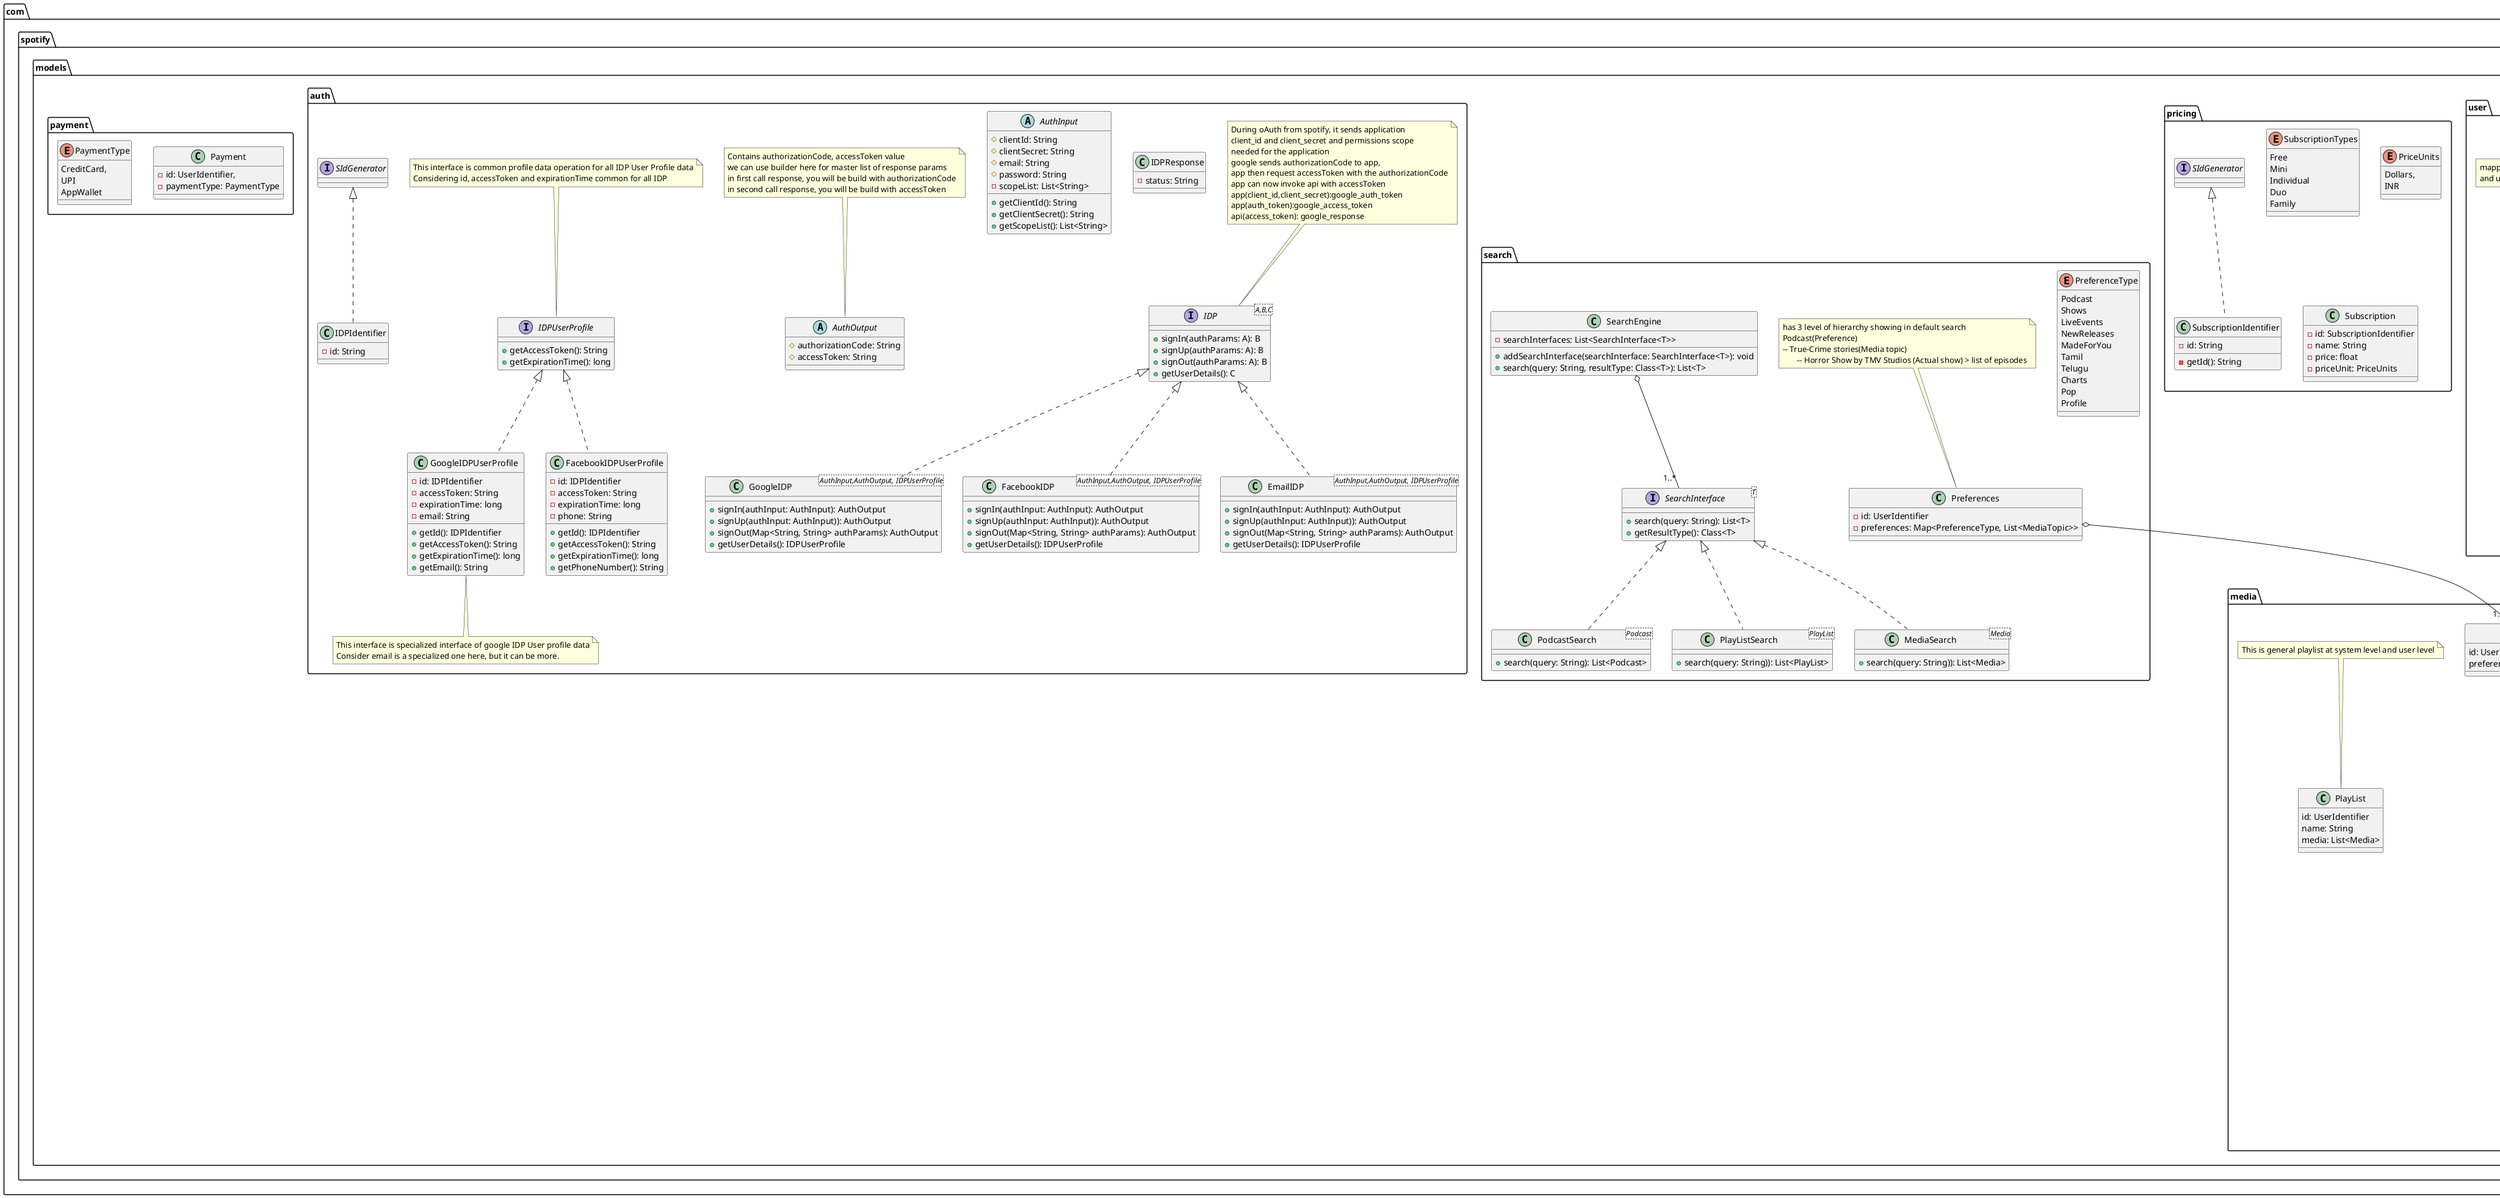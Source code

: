@startuml

package com.spotify.models.common{
    interface SIdGenerator<T>{
        + setSeedId(seedId: T): void
        + getId(): T
    }
    class SerialLongIdentifier<Long> implements SIdGenerator{
        + id: long
        + setSeedId(seedId: long)
        + getId(): long
    }
    class UserIdentifier<String> implements SIdGenerator{
        - userId: String
        + setSeedId(seedId: String)
        + getId(): String
    }
    class SerialIntIdentifier<Integer> implements SIdGenerator{
        - userId: String
        + setSeedId(seedId: String)
        + getId(): String
    }
    note top of UserIdentifier
        This class is a specialization of SIdGenerator,
        If user want to prefix or suffix something to existing long id
        generated from SIdGenerator, they can do it here
    end note
    enum CountryCode{
        IN
    }
}

package com.spotify.models.user{
    class User {
        - id: UserIdentifier
        - name: String
        - email: String
        - phoneNo: String
        - countryCode: CountryCode
        - dob: LocalDateTime
    }
    class Artist{
        - id: UserIdentifier
        - name: String
        - email: String
        - phoneNo: String
        - artistType: ArtistType
    }
    class Admin{
        - id: UserIdentifier
        - addAccount(accountId: UserIdentifier)
        - deleteAccount(accountId: UserIdentifier)
    }
    class Account{
        - id: UserIdentifier
        - accountStatus: AccountStatus
        - createdDate: LocalDateTime
    }
    note top of Account
        contains only account related information and all its mapping can be put it separate mapping entity
        So, idpId here will break SRP
        For Domain driven design, linking account to idp or payment can be put in separate entity when we
        start DAO,DTO, mapping DAO,DTO, Entity would come
        account_id user_id idp_id payment_id mapping can be evolved when designing operation/ services
    end note
    class UserLibrary{
        userId: UserIdentifier
        playlist: Map<PlaylistType, UserIdentifier>
    }
    class UserPayment{
        userId: UserIdentifier
        paymentId:
    }
    enum AccountStatus{
       Active,
       Disabled,
       Deleted
    }
    enum ActorType{
        User
        Artist
        Admin
    }
    class AccountUser{
        - accountId: UserIdentifier
        - userId: UserIdentifier
        - idpId: IDPIdentifier
    }
    note top of AccountUser{
        mapping entity discovered when we want to have a relation of account to user
        and user to idp
    }
}
package com.spotify.models.pricing{
    enum SubscriptionTypes{
        Free
        Mini
        Individual
        Duo
        Family
    }
    enum PriceUnits{
        Dollars,
        INR
    }
    class SubscriptionIdentifier implements SIdGenerator{
        - id: String
        - getId(): String
    }
    class Subscription{
        - id: SubscriptionIdentifier
        - name: String
        - price: float
        - priceUnit: PriceUnits
    }
}

package com.spotify.models.auth{
    interface IDP<A,B,C>{
        + signIn(authParams: A): B
        + signUp(authParams: A): B
        + signOut(authParams: A): B
        + getUserDetails(): C
    }
    note top of IDP
        During oAuth from spotify, it sends application
        client_id and client_secret and permissions scope
        needed for the application
        google sends authorizationCode to app,
        app then request accessToken with the authorizationCode
        app can now invoke api with accessToken
        app(client_id,client_secret):google_auth_token
        app(auth_token):google_access_token
        api(access_token): google_response
    end note
    class IDPResponse{
        - status: String
    }
    abstract class AuthInput{
        # clientId: String
        # clientSecret: String
        # email: String
        # password: String
        + getClientId(): String
        + getClientSecret(): String
        - scopeList: List<String>
        + getScopeList(): List<String>

    }
    abstract class AuthOutput{
        # authorizationCode: String
        # accessToken: String
    }
    note top of AuthOutput{
        Contains authorizationCode, accessToken value
        we can use builder here for master list of response params
        in first call response, you will be build with authorizationCode
        in second call response, you will be build with accessToken
    }
    interface IDPUserProfile{
        + getAccessToken(): String
        + getExpirationTime(): long
    }
    note top of IDPUserProfile
        This interface is common profile data operation for all IDP User Profile data
        Considering id, accessToken and expirationTime common for all IDP
    end note
    class IDPIdentifier implements SIdGenerator{
        - id: String
    }
    class GoogleIDPUserProfile implements IDPUserProfile{
        - id: IDPIdentifier
        - accessToken: String
        - expirationTime: long
        - email: String
        + getId(): IDPIdentifier
        + getAccessToken(): String
        + getExpirationTime(): long
        + getEmail(): String
    }
    note bottom of GoogleIDPUserProfile
        This interface is specialized interface of google IDP User profile data
        Consider email is a specialized one here, but it can be more.
    end note
    class FacebookIDPUserProfile implements IDPUserProfile{
        - id: IDPIdentifier
        - accessToken: String
        - expirationTime: long
        - phone: String
        + getId(): IDPIdentifier
        + getAccessToken(): String
        + getExpirationTime(): long
        + getPhoneNumber(): String
    }
    class GoogleIDP<AuthInput,AuthOutput, IDPUserProfile> implements IDP{
        + signIn(authInput: AuthInput): AuthOutput
        + signUp(authInput: AuthInput)): AuthOutput
        + signOut(Map<String, String> authParams): AuthOutput
        + getUserDetails(): IDPUserProfile
    }
    class FacebookIDP<AuthInput,AuthOutput, IDPUserProfile> implements IDP{
          + signIn(authInput: AuthInput): AuthOutput
          + signUp(authInput: AuthInput)): AuthOutput
          + signOut(Map<String, String> authParams): AuthOutput
          + getUserDetails(): IDPUserProfile
    }
    class EmailIDP<AuthInput,AuthOutput, IDPUserProfile> implements IDP{
         + signIn(authInput: AuthInput): AuthOutput
         + signUp(authInput: AuthInput)): AuthOutput
         + signOut(Map<String, String> authParams): AuthOutput
         + getUserDetails(): IDPUserProfile
    }
}

package com.spotify.models.media{
    enum AudioFormat{
        wav
        mp3
    }
    enum Genre{
        Pop,
        Rhythm
    }
    enum MediaType{
        Audio
        Video
    }
    enum ArtistType{
        Director
        Singer
    }
    class MediaIdentifier implements SIdGenerator{
        - id: long
        - getId(): long
    }
    abstract class BaseMedia{
        # id: MediaIdentifier
        # title: String
        # genre: Genre
        # duration: long
        # mediaType: MediaType
        # artist: List<Artist>
        # mediaUrl: String
        + getId(): long
        + getTitle(): String
        + getGenre(): Genre
        + getArtist(): List<Artist>
        + getDurationInMilliSecs(): long
        + getMediaType(): MediaType
        + getMediaUrl(): String
    }

    note top of BaseMedia
    This is to abstract media layer even it is audio system by keeping
    other videos, and so on to support in future
    end note

    enum Genre{
        Pop
        Rock
    }
    class Audio implements BaseMedia{
        lyrics: Map<LanguageCode, Lyrics >
        album: Album
    }
    class Lyrics{
        id: UserIdentifier
        languageCode: LanguageCode
        content: String
        contentUrl: String
    }
    enum LanguageCode{
        En_Us
        Hindi
        Tamil
        Telugu
    }
    'Home page listing
    class MediaTopic{
        id: UserIdentifier
        preference: List<MediaSubTopic>
    }
    class MediaSubTopic{
        id: UserIdentifier
        Genre: Genre
        playlist: Map<PlaylistType, UserIdentifier>
    }
    class PlaylistType{
        Podcast
        Show
        Album
        PlayList
        Artist
    }
    class Album{
        id: UserIdentifier
        genre: Genre
        mediaList: List<Media>
    }
    class Podcast{
        id: UserIdentifier
        genre: Genre
        episodes: List<Episode>
    }
    class Episode{
        id: SerialIntIdentifier
        title: String
        description: String
        media: Media
    }
    enum ShowGenre{
        Society
        Culture
        Comedy
    }
    class Show{
        id: SerialLongIdentifier
        genre: showGenre
        description: String
        media: Media
    }
    class PlayList{
        id: UserIdentifier
        name: String
        media: List<Media>
    }
    note top of PlayList
        This is general playlist at system level and user level
    end note
}
package com.spotify.models.payment{
    class Payment{
        - id: UserIdentifier,
        - paymentType: PaymentType
    }
    enum PaymentType{
        CreditCard,
        UPI
        AppWallet
    }
}

package com.spotify.models.search{
    enum PreferenceType{
      Podcast
      Shows
      LiveEvents
      NewReleases
      MadeForYou
      Tamil
      Telugu
      Charts
      Pop
      Profile
    }
    class Preferences{
        - id: UserIdentifier
        - preferences: Map<PreferenceType, List<MediaTopic>>
    }
    note top of Preferences
        has 3 level of hierarchy showing in default search
        Podcast(Preference)
        -- True-Crime stories(Media topic)
               -- Horror Show by TMV Studios (Actual show) > list of episodes
    end note
    interface SearchInterface<T>{
        + search(query: String): List<T>
        + getResultType(): Class<T>
    }
    class PodcastSearch<Podcast> implements SearchInterface{
        + search(query: String): List<Podcast>
    }
    class PlayListSearch<PlayList> implements SearchInterface{
        + search(query: String)): List<PlayList>
    }
    class MediaSearch<Media> implements SearchInterface{
        + search(query: String)): List<Media>
    }
    class SearchEngine{
        - searchInterfaces: List<SearchInterface<T>>
        + addSearchInterface(searchInterface: SearchInterface<T>): void
        + search(query: String, resultType: Class<T>): List<T>
    }
}

'FR1: Sign-in/ signup with different auth provider or app email/phone auth provider


SearchEngine o-- "1..*" SearchInterface
Preferences o-- "1..*" MediaTopic


@enduml
